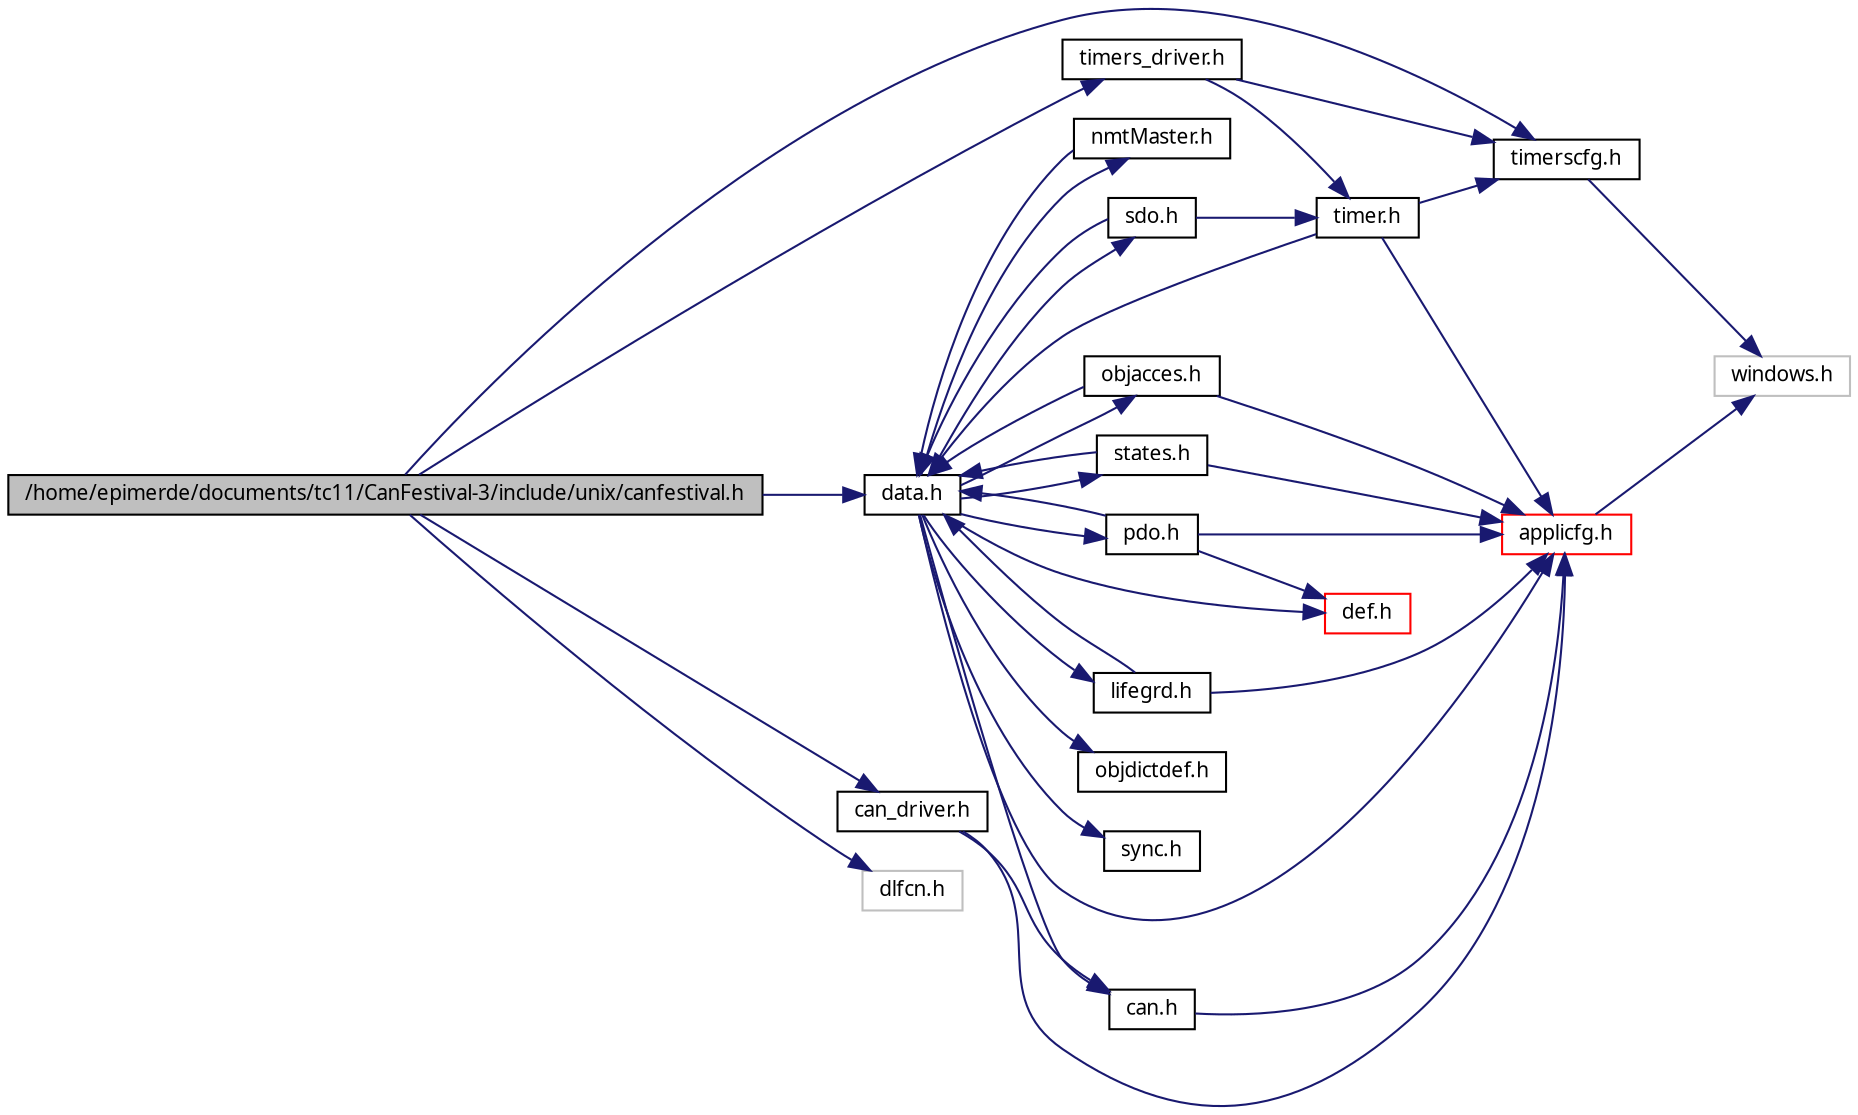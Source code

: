 digraph G
{
  edge [fontname="FreeSans.ttf",fontsize=10,labelfontname="FreeSans.ttf",labelfontsize=10];
  node [fontname="FreeSans.ttf",fontsize=10,shape=record];
  rankdir=LR;
  Node1 [label="/home/epimerde/documents/tc11/CanFestival-3/include/unix/canfestival.h",height=0.2,width=0.4,color="black", fillcolor="grey75", style="filled" fontcolor="black"];
  Node1 -> Node2 [color="midnightblue",fontsize=10,style="solid"];
  Node2 [label="timerscfg.h",height=0.2,width=0.4,color="black", fillcolor="white", style="filled",URL="$win32_2timerscfg_8h.html"];
  Node2 -> Node3 [color="midnightblue",fontsize=10,style="solid"];
  Node3 [label="windows.h",height=0.2,width=0.4,color="grey75", fillcolor="white", style="filled"];
  Node1 -> Node4 [color="midnightblue",fontsize=10,style="solid"];
  Node4 [label="can_driver.h",height=0.2,width=0.4,color="black", fillcolor="white", style="filled",URL="$can__driver_8h.html"];
  Node4 -> Node5 [color="midnightblue",fontsize=10,style="solid"];
  Node5 [label="applicfg.h",height=0.2,width=0.4,color="red", fillcolor="white", style="filled",URL="$win32_2applicfg_8h.html"];
  Node5 -> Node3 [color="midnightblue",fontsize=10,style="solid"];
  Node4 -> Node6 [color="midnightblue",fontsize=10,style="solid"];
  Node6 [label="can.h",height=0.2,width=0.4,color="black", fillcolor="white", style="filled",URL="$can_8h.html"];
  Node6 -> Node5 [color="midnightblue",fontsize=10,style="solid"];
  Node1 -> Node7 [color="midnightblue",fontsize=10,style="solid"];
  Node7 [label="data.h",height=0.2,width=0.4,color="black", fillcolor="white", style="filled",URL="$data_8h.html"];
  Node7 -> Node5 [color="midnightblue",fontsize=10,style="solid"];
  Node7 -> Node8 [color="midnightblue",fontsize=10,style="solid"];
  Node8 [label="def.h",height=0.2,width=0.4,color="red", fillcolor="white", style="filled",URL="$def_8h.html"];
  Node7 -> Node6 [color="midnightblue",fontsize=10,style="solid"];
  Node7 -> Node9 [color="midnightblue",fontsize=10,style="solid"];
  Node9 [label="objdictdef.h",height=0.2,width=0.4,color="black", fillcolor="white", style="filled",URL="$objdictdef_8h.html"];
  Node7 -> Node10 [color="midnightblue",fontsize=10,style="solid"];
  Node10 [label="objacces.h",height=0.2,width=0.4,color="black", fillcolor="white", style="filled",URL="$objacces_8h.html"];
  Node10 -> Node5 [color="midnightblue",fontsize=10,style="solid"];
  Node10 -> Node7 [color="midnightblue",fontsize=10,style="solid"];
  Node7 -> Node11 [color="midnightblue",fontsize=10,style="solid"];
  Node11 [label="sdo.h",height=0.2,width=0.4,color="black", fillcolor="white", style="filled",URL="$sdo_8h.html"];
  Node11 -> Node12 [color="midnightblue",fontsize=10,style="solid"];
  Node12 [label="timer.h",height=0.2,width=0.4,color="black", fillcolor="white", style="filled",URL="$timer_8h.html"];
  Node12 -> Node2 [color="midnightblue",fontsize=10,style="solid"];
  Node12 -> Node5 [color="midnightblue",fontsize=10,style="solid"];
  Node12 -> Node7 [color="midnightblue",fontsize=10,style="solid"];
  Node11 -> Node7 [color="midnightblue",fontsize=10,style="solid"];
  Node7 -> Node13 [color="midnightblue",fontsize=10,style="solid"];
  Node13 [label="pdo.h",height=0.2,width=0.4,color="black", fillcolor="white", style="filled",URL="$pdo_8h.html"];
  Node13 -> Node5 [color="midnightblue",fontsize=10,style="solid"];
  Node13 -> Node8 [color="midnightblue",fontsize=10,style="solid"];
  Node13 -> Node7 [color="midnightblue",fontsize=10,style="solid"];
  Node7 -> Node14 [color="midnightblue",fontsize=10,style="solid"];
  Node14 [label="states.h",height=0.2,width=0.4,color="black", fillcolor="white", style="filled",URL="$states_8h.html"];
  Node14 -> Node5 [color="midnightblue",fontsize=10,style="solid"];
  Node14 -> Node7 [color="midnightblue",fontsize=10,style="solid"];
  Node7 -> Node15 [color="midnightblue",fontsize=10,style="solid"];
  Node15 [label="lifegrd.h",height=0.2,width=0.4,color="black", fillcolor="white", style="filled",URL="$lifegrd_8h.html"];
  Node15 -> Node5 [color="midnightblue",fontsize=10,style="solid"];
  Node15 -> Node7 [color="midnightblue",fontsize=10,style="solid"];
  Node7 -> Node16 [color="midnightblue",fontsize=10,style="solid"];
  Node16 [label="sync.h",height=0.2,width=0.4,color="black", fillcolor="white", style="filled",URL="$sync_8h.html"];
  Node7 -> Node17 [color="midnightblue",fontsize=10,style="solid"];
  Node17 [label="nmtMaster.h",height=0.2,width=0.4,color="black", fillcolor="white", style="filled",URL="$nmtMaster_8h.html"];
  Node17 -> Node7 [color="midnightblue",fontsize=10,style="solid"];
  Node1 -> Node18 [color="midnightblue",fontsize=10,style="solid"];
  Node18 [label="timers_driver.h",height=0.2,width=0.4,color="black", fillcolor="white", style="filled",URL="$timers__driver_8h.html"];
  Node18 -> Node2 [color="midnightblue",fontsize=10,style="solid"];
  Node18 -> Node12 [color="midnightblue",fontsize=10,style="solid"];
  Node1 -> Node19 [color="midnightblue",fontsize=10,style="solid"];
  Node19 [label="dlfcn.h",height=0.2,width=0.4,color="grey75", fillcolor="white", style="filled"];
}
